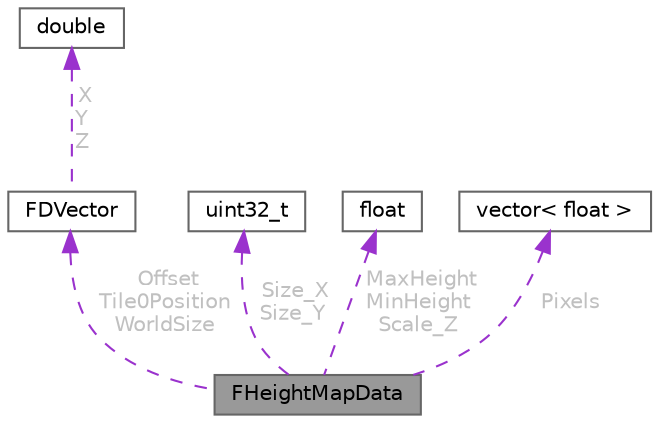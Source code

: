digraph "FHeightMapData"
{
 // INTERACTIVE_SVG=YES
 // LATEX_PDF_SIZE
  bgcolor="transparent";
  edge [fontname=Helvetica,fontsize=10,labelfontname=Helvetica,labelfontsize=10];
  node [fontname=Helvetica,fontsize=10,shape=box,height=0.2,width=0.4];
  Node1 [id="Node000001",label="FHeightMapData",height=0.2,width=0.4,color="gray40", fillcolor="grey60", style="filled", fontcolor="black",tooltip=" "];
  Node2 -> Node1 [id="edge1_Node000001_Node000002",dir="back",color="darkorchid3",style="dashed",tooltip=" ",label=" Offset\nTile0Position\nWorldSize",fontcolor="grey" ];
  Node2 [id="Node000002",label="FDVector",height=0.2,width=0.4,color="gray40", fillcolor="white", style="filled",URL="$de/d7a/structFDVector.html",tooltip=" "];
  Node3 -> Node2 [id="edge2_Node000002_Node000003",dir="back",color="darkorchid3",style="dashed",tooltip=" ",label=" X\nY\nZ",fontcolor="grey" ];
  Node3 [id="Node000003",label="double",height=0.2,width=0.4,color="gray40", fillcolor="white", style="filled",tooltip=" "];
  Node4 -> Node1 [id="edge3_Node000001_Node000004",dir="back",color="darkorchid3",style="dashed",tooltip=" ",label=" Size_X\nSize_Y",fontcolor="grey" ];
  Node4 [id="Node000004",label="uint32_t",height=0.2,width=0.4,color="gray40", fillcolor="white", style="filled",tooltip=" "];
  Node5 -> Node1 [id="edge4_Node000001_Node000005",dir="back",color="darkorchid3",style="dashed",tooltip=" ",label=" MaxHeight\nMinHeight\nScale_Z",fontcolor="grey" ];
  Node5 [id="Node000005",label="float",height=0.2,width=0.4,color="gray40", fillcolor="white", style="filled",tooltip=" "];
  Node6 -> Node1 [id="edge5_Node000001_Node000006",dir="back",color="darkorchid3",style="dashed",tooltip=" ",label=" Pixels",fontcolor="grey" ];
  Node6 [id="Node000006",label="vector\< float \>",height=0.2,width=0.4,color="gray40", fillcolor="white", style="filled",tooltip=" "];
}
